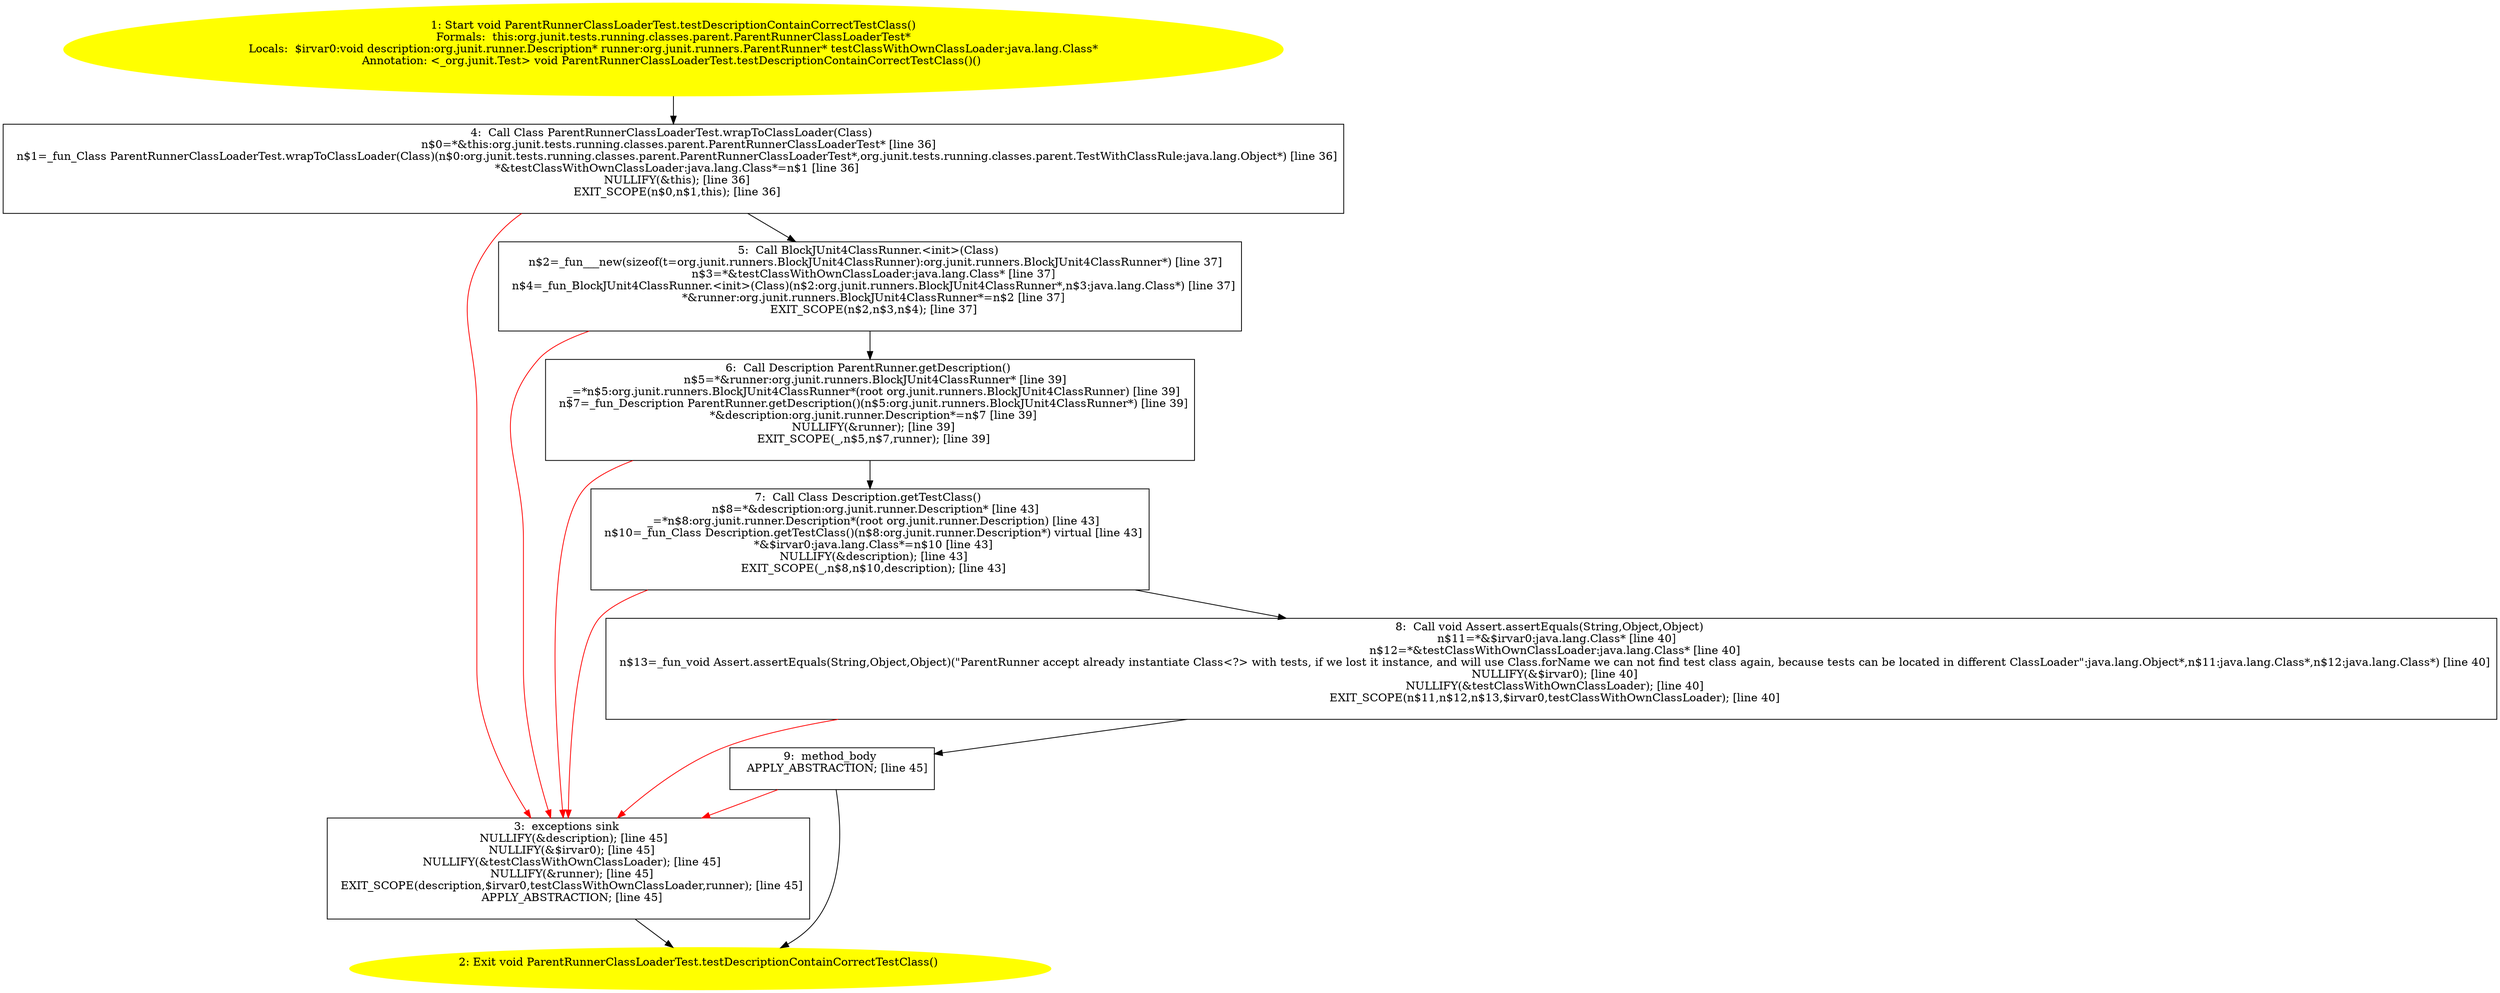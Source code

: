 /* @generated */
digraph cfg {
"org.junit.tests.running.classes.parent.ParentRunnerClassLoaderTest.testDescriptionContainCorrectTest.e9a26c3bb174878c43d79e494c3ce78a_1" [label="1: Start void ParentRunnerClassLoaderTest.testDescriptionContainCorrectTestClass()\nFormals:  this:org.junit.tests.running.classes.parent.ParentRunnerClassLoaderTest*\nLocals:  $irvar0:void description:org.junit.runner.Description* runner:org.junit.runners.ParentRunner* testClassWithOwnClassLoader:java.lang.Class*\nAnnotation: <_org.junit.Test> void ParentRunnerClassLoaderTest.testDescriptionContainCorrectTestClass()() \n  " color=yellow style=filled]
	

	 "org.junit.tests.running.classes.parent.ParentRunnerClassLoaderTest.testDescriptionContainCorrectTest.e9a26c3bb174878c43d79e494c3ce78a_1" -> "org.junit.tests.running.classes.parent.ParentRunnerClassLoaderTest.testDescriptionContainCorrectTest.e9a26c3bb174878c43d79e494c3ce78a_4" ;
"org.junit.tests.running.classes.parent.ParentRunnerClassLoaderTest.testDescriptionContainCorrectTest.e9a26c3bb174878c43d79e494c3ce78a_2" [label="2: Exit void ParentRunnerClassLoaderTest.testDescriptionContainCorrectTestClass() \n  " color=yellow style=filled]
	

"org.junit.tests.running.classes.parent.ParentRunnerClassLoaderTest.testDescriptionContainCorrectTest.e9a26c3bb174878c43d79e494c3ce78a_3" [label="3:  exceptions sink \n   NULLIFY(&description); [line 45]\n  NULLIFY(&$irvar0); [line 45]\n  NULLIFY(&testClassWithOwnClassLoader); [line 45]\n  NULLIFY(&runner); [line 45]\n  EXIT_SCOPE(description,$irvar0,testClassWithOwnClassLoader,runner); [line 45]\n  APPLY_ABSTRACTION; [line 45]\n " shape="box"]
	

	 "org.junit.tests.running.classes.parent.ParentRunnerClassLoaderTest.testDescriptionContainCorrectTest.e9a26c3bb174878c43d79e494c3ce78a_3" -> "org.junit.tests.running.classes.parent.ParentRunnerClassLoaderTest.testDescriptionContainCorrectTest.e9a26c3bb174878c43d79e494c3ce78a_2" ;
"org.junit.tests.running.classes.parent.ParentRunnerClassLoaderTest.testDescriptionContainCorrectTest.e9a26c3bb174878c43d79e494c3ce78a_4" [label="4:  Call Class ParentRunnerClassLoaderTest.wrapToClassLoader(Class) \n   n$0=*&this:org.junit.tests.running.classes.parent.ParentRunnerClassLoaderTest* [line 36]\n  n$1=_fun_Class ParentRunnerClassLoaderTest.wrapToClassLoader(Class)(n$0:org.junit.tests.running.classes.parent.ParentRunnerClassLoaderTest*,org.junit.tests.running.classes.parent.TestWithClassRule:java.lang.Object*) [line 36]\n  *&testClassWithOwnClassLoader:java.lang.Class*=n$1 [line 36]\n  NULLIFY(&this); [line 36]\n  EXIT_SCOPE(n$0,n$1,this); [line 36]\n " shape="box"]
	

	 "org.junit.tests.running.classes.parent.ParentRunnerClassLoaderTest.testDescriptionContainCorrectTest.e9a26c3bb174878c43d79e494c3ce78a_4" -> "org.junit.tests.running.classes.parent.ParentRunnerClassLoaderTest.testDescriptionContainCorrectTest.e9a26c3bb174878c43d79e494c3ce78a_5" ;
	 "org.junit.tests.running.classes.parent.ParentRunnerClassLoaderTest.testDescriptionContainCorrectTest.e9a26c3bb174878c43d79e494c3ce78a_4" -> "org.junit.tests.running.classes.parent.ParentRunnerClassLoaderTest.testDescriptionContainCorrectTest.e9a26c3bb174878c43d79e494c3ce78a_3" [color="red" ];
"org.junit.tests.running.classes.parent.ParentRunnerClassLoaderTest.testDescriptionContainCorrectTest.e9a26c3bb174878c43d79e494c3ce78a_5" [label="5:  Call BlockJUnit4ClassRunner.<init>(Class) \n   n$2=_fun___new(sizeof(t=org.junit.runners.BlockJUnit4ClassRunner):org.junit.runners.BlockJUnit4ClassRunner*) [line 37]\n  n$3=*&testClassWithOwnClassLoader:java.lang.Class* [line 37]\n  n$4=_fun_BlockJUnit4ClassRunner.<init>(Class)(n$2:org.junit.runners.BlockJUnit4ClassRunner*,n$3:java.lang.Class*) [line 37]\n  *&runner:org.junit.runners.BlockJUnit4ClassRunner*=n$2 [line 37]\n  EXIT_SCOPE(n$2,n$3,n$4); [line 37]\n " shape="box"]
	

	 "org.junit.tests.running.classes.parent.ParentRunnerClassLoaderTest.testDescriptionContainCorrectTest.e9a26c3bb174878c43d79e494c3ce78a_5" -> "org.junit.tests.running.classes.parent.ParentRunnerClassLoaderTest.testDescriptionContainCorrectTest.e9a26c3bb174878c43d79e494c3ce78a_6" ;
	 "org.junit.tests.running.classes.parent.ParentRunnerClassLoaderTest.testDescriptionContainCorrectTest.e9a26c3bb174878c43d79e494c3ce78a_5" -> "org.junit.tests.running.classes.parent.ParentRunnerClassLoaderTest.testDescriptionContainCorrectTest.e9a26c3bb174878c43d79e494c3ce78a_3" [color="red" ];
"org.junit.tests.running.classes.parent.ParentRunnerClassLoaderTest.testDescriptionContainCorrectTest.e9a26c3bb174878c43d79e494c3ce78a_6" [label="6:  Call Description ParentRunner.getDescription() \n   n$5=*&runner:org.junit.runners.BlockJUnit4ClassRunner* [line 39]\n  _=*n$5:org.junit.runners.BlockJUnit4ClassRunner*(root org.junit.runners.BlockJUnit4ClassRunner) [line 39]\n  n$7=_fun_Description ParentRunner.getDescription()(n$5:org.junit.runners.BlockJUnit4ClassRunner*) [line 39]\n  *&description:org.junit.runner.Description*=n$7 [line 39]\n  NULLIFY(&runner); [line 39]\n  EXIT_SCOPE(_,n$5,n$7,runner); [line 39]\n " shape="box"]
	

	 "org.junit.tests.running.classes.parent.ParentRunnerClassLoaderTest.testDescriptionContainCorrectTest.e9a26c3bb174878c43d79e494c3ce78a_6" -> "org.junit.tests.running.classes.parent.ParentRunnerClassLoaderTest.testDescriptionContainCorrectTest.e9a26c3bb174878c43d79e494c3ce78a_7" ;
	 "org.junit.tests.running.classes.parent.ParentRunnerClassLoaderTest.testDescriptionContainCorrectTest.e9a26c3bb174878c43d79e494c3ce78a_6" -> "org.junit.tests.running.classes.parent.ParentRunnerClassLoaderTest.testDescriptionContainCorrectTest.e9a26c3bb174878c43d79e494c3ce78a_3" [color="red" ];
"org.junit.tests.running.classes.parent.ParentRunnerClassLoaderTest.testDescriptionContainCorrectTest.e9a26c3bb174878c43d79e494c3ce78a_7" [label="7:  Call Class Description.getTestClass() \n   n$8=*&description:org.junit.runner.Description* [line 43]\n  _=*n$8:org.junit.runner.Description*(root org.junit.runner.Description) [line 43]\n  n$10=_fun_Class Description.getTestClass()(n$8:org.junit.runner.Description*) virtual [line 43]\n  *&$irvar0:java.lang.Class*=n$10 [line 43]\n  NULLIFY(&description); [line 43]\n  EXIT_SCOPE(_,n$8,n$10,description); [line 43]\n " shape="box"]
	

	 "org.junit.tests.running.classes.parent.ParentRunnerClassLoaderTest.testDescriptionContainCorrectTest.e9a26c3bb174878c43d79e494c3ce78a_7" -> "org.junit.tests.running.classes.parent.ParentRunnerClassLoaderTest.testDescriptionContainCorrectTest.e9a26c3bb174878c43d79e494c3ce78a_8" ;
	 "org.junit.tests.running.classes.parent.ParentRunnerClassLoaderTest.testDescriptionContainCorrectTest.e9a26c3bb174878c43d79e494c3ce78a_7" -> "org.junit.tests.running.classes.parent.ParentRunnerClassLoaderTest.testDescriptionContainCorrectTest.e9a26c3bb174878c43d79e494c3ce78a_3" [color="red" ];
"org.junit.tests.running.classes.parent.ParentRunnerClassLoaderTest.testDescriptionContainCorrectTest.e9a26c3bb174878c43d79e494c3ce78a_8" [label="8:  Call void Assert.assertEquals(String,Object,Object) \n   n$11=*&$irvar0:java.lang.Class* [line 40]\n  n$12=*&testClassWithOwnClassLoader:java.lang.Class* [line 40]\n  n$13=_fun_void Assert.assertEquals(String,Object,Object)(\"ParentRunner accept already instantiate Class<?> with tests, if we lost it instance, and will use Class.forName we can not find test class again, because tests can be located in different ClassLoader\":java.lang.Object*,n$11:java.lang.Class*,n$12:java.lang.Class*) [line 40]\n  NULLIFY(&$irvar0); [line 40]\n  NULLIFY(&testClassWithOwnClassLoader); [line 40]\n  EXIT_SCOPE(n$11,n$12,n$13,$irvar0,testClassWithOwnClassLoader); [line 40]\n " shape="box"]
	

	 "org.junit.tests.running.classes.parent.ParentRunnerClassLoaderTest.testDescriptionContainCorrectTest.e9a26c3bb174878c43d79e494c3ce78a_8" -> "org.junit.tests.running.classes.parent.ParentRunnerClassLoaderTest.testDescriptionContainCorrectTest.e9a26c3bb174878c43d79e494c3ce78a_9" ;
	 "org.junit.tests.running.classes.parent.ParentRunnerClassLoaderTest.testDescriptionContainCorrectTest.e9a26c3bb174878c43d79e494c3ce78a_8" -> "org.junit.tests.running.classes.parent.ParentRunnerClassLoaderTest.testDescriptionContainCorrectTest.e9a26c3bb174878c43d79e494c3ce78a_3" [color="red" ];
"org.junit.tests.running.classes.parent.ParentRunnerClassLoaderTest.testDescriptionContainCorrectTest.e9a26c3bb174878c43d79e494c3ce78a_9" [label="9:  method_body \n   APPLY_ABSTRACTION; [line 45]\n " shape="box"]
	

	 "org.junit.tests.running.classes.parent.ParentRunnerClassLoaderTest.testDescriptionContainCorrectTest.e9a26c3bb174878c43d79e494c3ce78a_9" -> "org.junit.tests.running.classes.parent.ParentRunnerClassLoaderTest.testDescriptionContainCorrectTest.e9a26c3bb174878c43d79e494c3ce78a_2" ;
	 "org.junit.tests.running.classes.parent.ParentRunnerClassLoaderTest.testDescriptionContainCorrectTest.e9a26c3bb174878c43d79e494c3ce78a_9" -> "org.junit.tests.running.classes.parent.ParentRunnerClassLoaderTest.testDescriptionContainCorrectTest.e9a26c3bb174878c43d79e494c3ce78a_3" [color="red" ];
}
